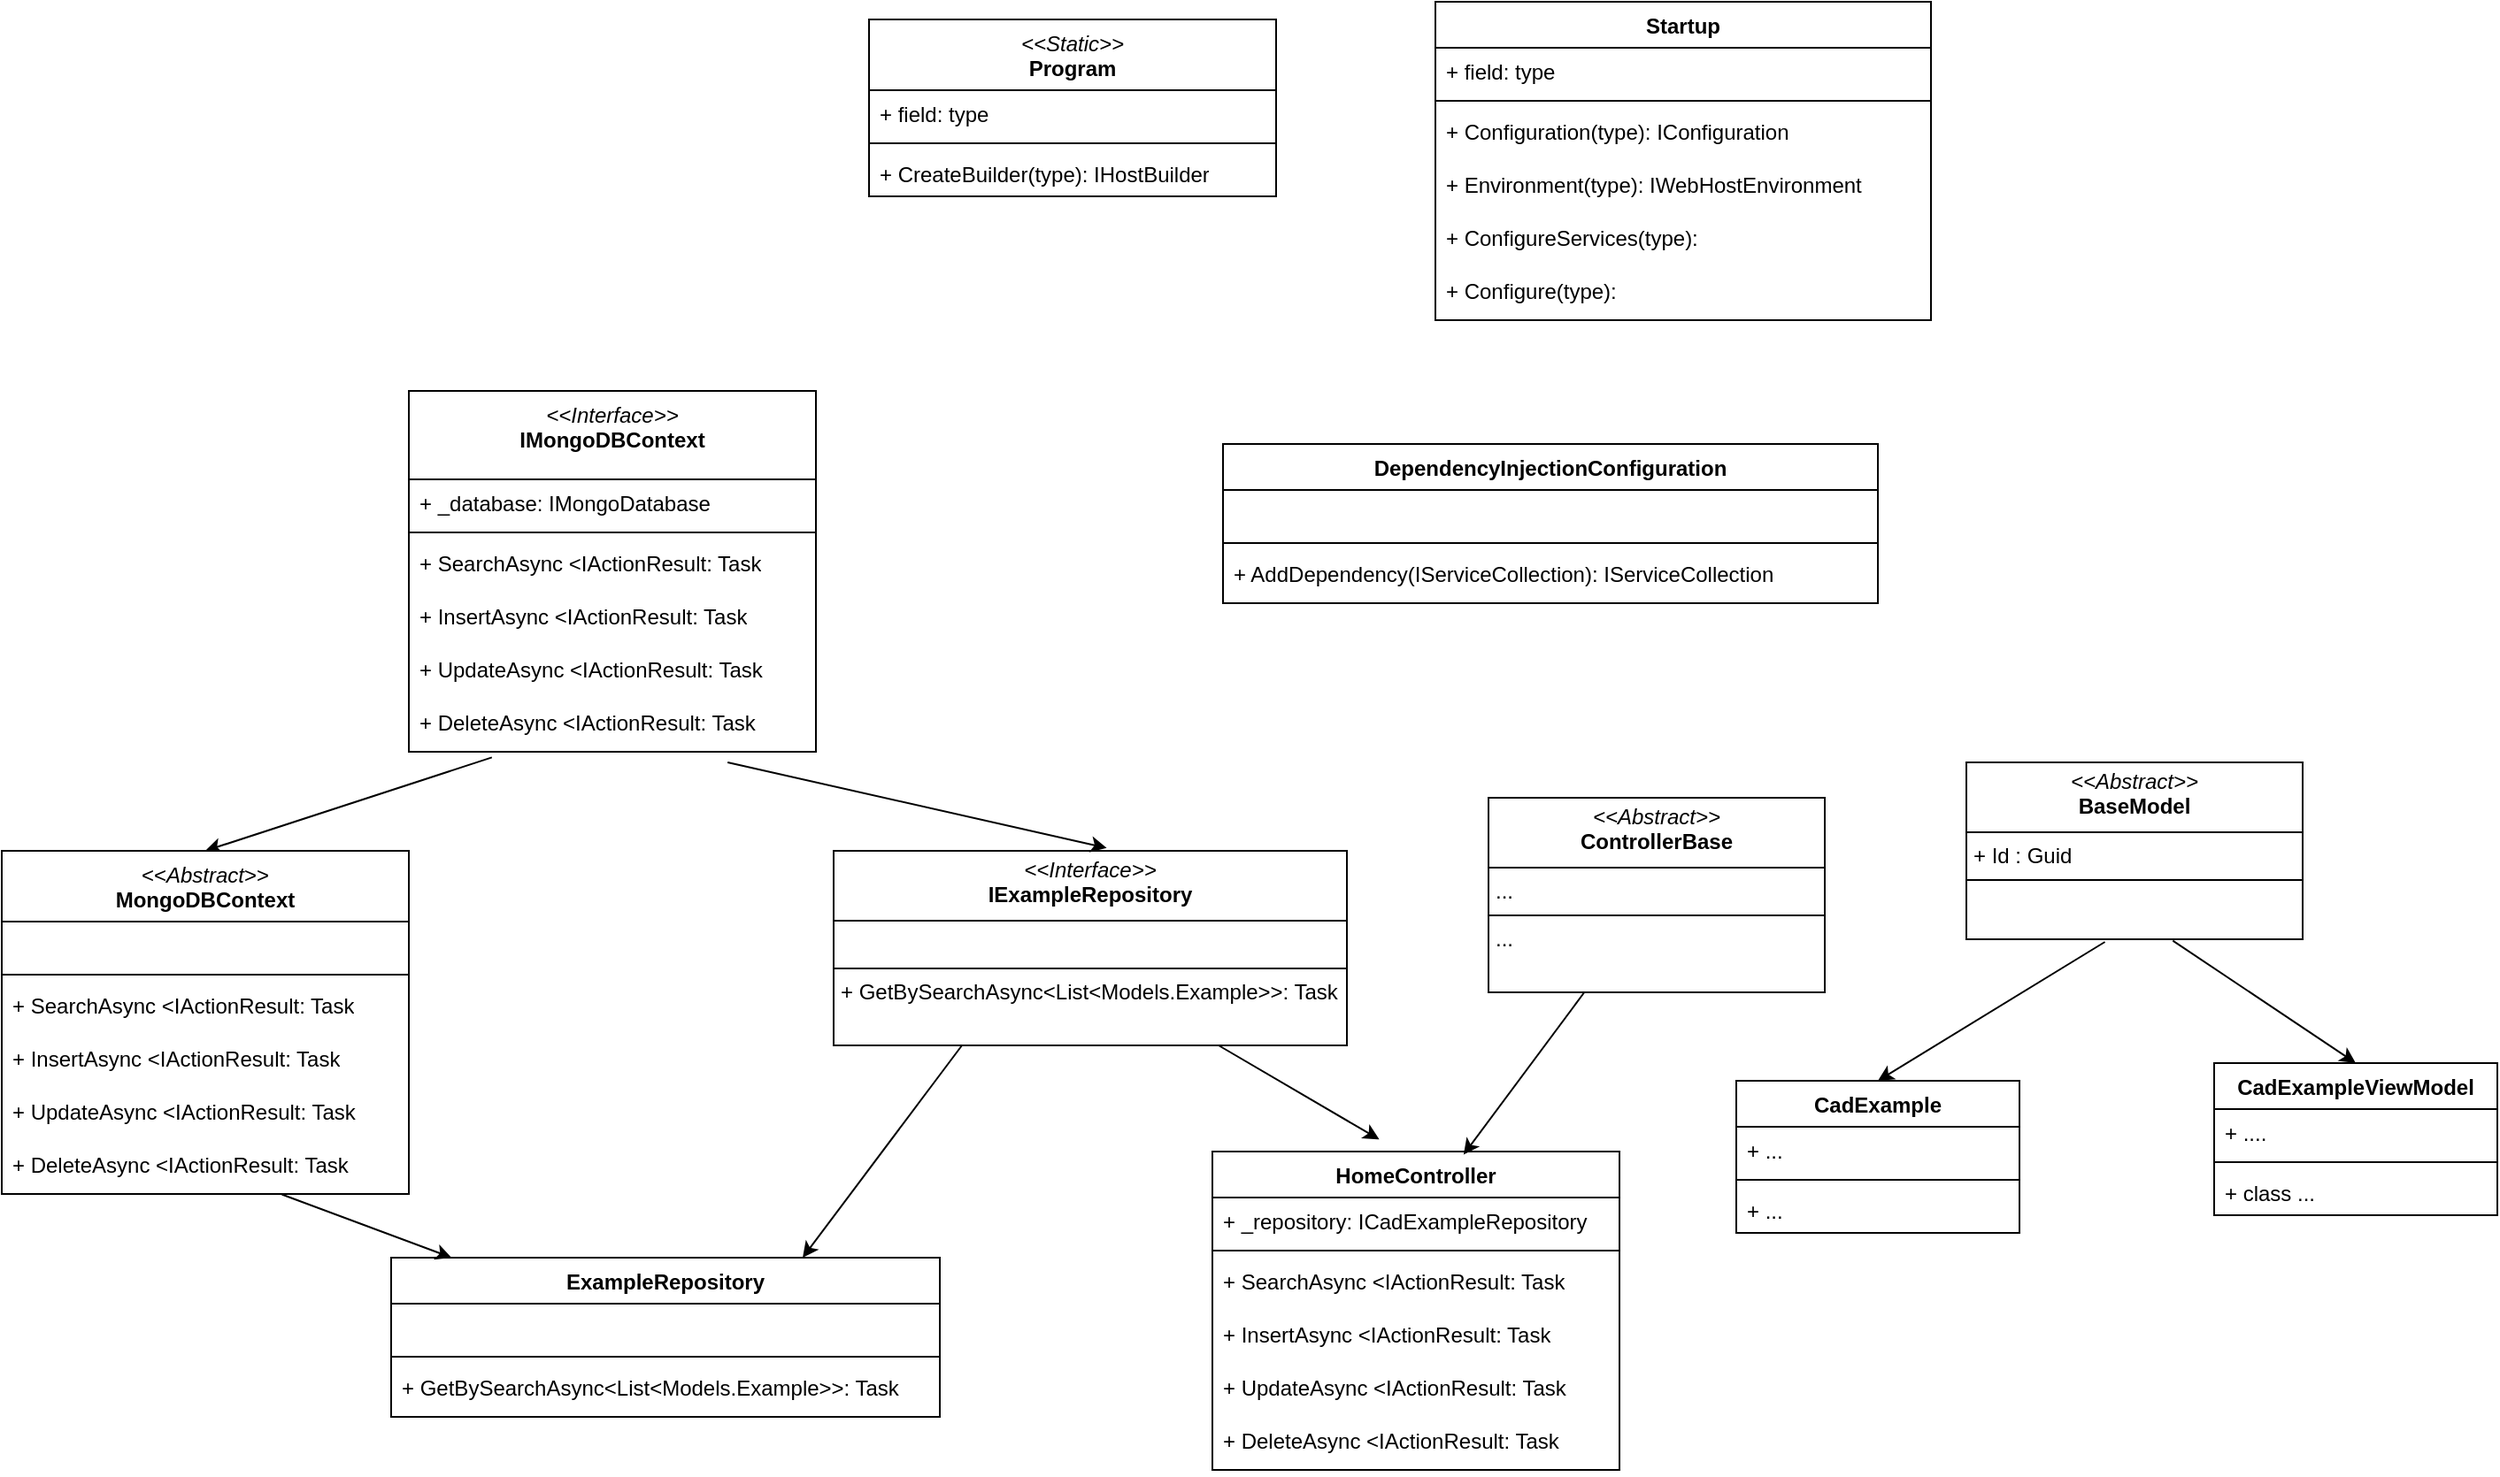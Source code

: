<mxfile version="24.2.5" type="device">
  <diagram name="Página-1" id="y2cU4MqPE3Seo-SNJSKG">
    <mxGraphModel dx="2307" dy="2103" grid="1" gridSize="10" guides="1" tooltips="1" connect="1" arrows="1" fold="1" page="1" pageScale="1" pageWidth="827" pageHeight="1169" math="0" shadow="0">
      <root>
        <mxCell id="0" />
        <mxCell id="1" parent="0" />
        <mxCell id="RNBheS_vnpGrsHCAXqwP-1" value="&lt;p style=&quot;margin:0px;margin-top:4px;text-align:center;&quot;&gt;&lt;i&gt;&amp;lt;&amp;lt;Interface&amp;gt;&amp;gt;&lt;/i&gt;&lt;br&gt;&lt;b&gt;IExampleRepository&lt;/b&gt;&lt;/p&gt;&lt;hr size=&quot;1&quot; style=&quot;border-style:solid;&quot;&gt;&lt;p style=&quot;margin:0px;margin-left:4px;&quot;&gt;&lt;br&gt;&lt;/p&gt;&lt;hr size=&quot;1&quot; style=&quot;border-style:solid;&quot;&gt;&lt;p style=&quot;margin:0px;margin-left:4px;&quot;&gt;+ GetBySearchAsync&amp;lt;List&amp;lt;Models.Example&amp;gt;&amp;gt;: Task&lt;br&gt;&lt;/p&gt;" style="verticalAlign=top;align=left;overflow=fill;html=1;whiteSpace=wrap;" parent="1" vertex="1">
          <mxGeometry x="200" y="90" width="290" height="110" as="geometry" />
        </mxCell>
        <mxCell id="RNBheS_vnpGrsHCAXqwP-3" value="HomeController" style="swimlane;fontStyle=1;align=center;verticalAlign=top;childLayout=stackLayout;horizontal=1;startSize=26;horizontalStack=0;resizeParent=1;resizeParentMax=0;resizeLast=0;collapsible=1;marginBottom=0;whiteSpace=wrap;html=1;" parent="1" vertex="1">
          <mxGeometry x="414" y="260" width="230" height="180" as="geometry" />
        </mxCell>
        <mxCell id="RNBheS_vnpGrsHCAXqwP-4" value="+ _repository: ICadExampleRepository" style="text;strokeColor=none;fillColor=none;align=left;verticalAlign=top;spacingLeft=4;spacingRight=4;overflow=hidden;rotatable=0;points=[[0,0.5],[1,0.5]];portConstraint=eastwest;whiteSpace=wrap;html=1;" parent="RNBheS_vnpGrsHCAXqwP-3" vertex="1">
          <mxGeometry y="26" width="230" height="26" as="geometry" />
        </mxCell>
        <mxCell id="RNBheS_vnpGrsHCAXqwP-5" value="" style="line;strokeWidth=1;fillColor=none;align=left;verticalAlign=middle;spacingTop=-1;spacingLeft=3;spacingRight=3;rotatable=0;labelPosition=right;points=[];portConstraint=eastwest;strokeColor=inherit;" parent="RNBheS_vnpGrsHCAXqwP-3" vertex="1">
          <mxGeometry y="52" width="230" height="8" as="geometry" />
        </mxCell>
        <mxCell id="RNBheS_vnpGrsHCAXqwP-6" value="+ SearchAsync &amp;lt;IActionResult: Task" style="text;strokeColor=none;fillColor=none;align=left;verticalAlign=top;spacingLeft=4;spacingRight=4;overflow=hidden;rotatable=0;points=[[0,0.5],[1,0.5]];portConstraint=eastwest;whiteSpace=wrap;html=1;" parent="RNBheS_vnpGrsHCAXqwP-3" vertex="1">
          <mxGeometry y="60" width="230" height="30" as="geometry" />
        </mxCell>
        <mxCell id="RNBheS_vnpGrsHCAXqwP-18" value="+ InsertAsync &amp;lt;IActionResult: Task" style="text;strokeColor=none;fillColor=none;align=left;verticalAlign=top;spacingLeft=4;spacingRight=4;overflow=hidden;rotatable=0;points=[[0,0.5],[1,0.5]];portConstraint=eastwest;whiteSpace=wrap;html=1;" parent="RNBheS_vnpGrsHCAXqwP-3" vertex="1">
          <mxGeometry y="90" width="230" height="30" as="geometry" />
        </mxCell>
        <mxCell id="RNBheS_vnpGrsHCAXqwP-19" value="+ UpdateAsync &amp;lt;IActionResult: Task" style="text;strokeColor=none;fillColor=none;align=left;verticalAlign=top;spacingLeft=4;spacingRight=4;overflow=hidden;rotatable=0;points=[[0,0.5],[1,0.5]];portConstraint=eastwest;whiteSpace=wrap;html=1;" parent="RNBheS_vnpGrsHCAXqwP-3" vertex="1">
          <mxGeometry y="120" width="230" height="30" as="geometry" />
        </mxCell>
        <mxCell id="RNBheS_vnpGrsHCAXqwP-20" value="+ DeleteAsync &amp;lt;IActionResult: Task" style="text;strokeColor=none;fillColor=none;align=left;verticalAlign=top;spacingLeft=4;spacingRight=4;overflow=hidden;rotatable=0;points=[[0,0.5],[1,0.5]];portConstraint=eastwest;whiteSpace=wrap;html=1;" parent="RNBheS_vnpGrsHCAXqwP-3" vertex="1">
          <mxGeometry y="150" width="230" height="30" as="geometry" />
        </mxCell>
        <mxCell id="RNBheS_vnpGrsHCAXqwP-11" style="edgeStyle=none;rounded=0;orthogonalLoop=1;jettySize=auto;html=1;exitX=0.75;exitY=1;exitDx=0;exitDy=0;entryX=0.41;entryY=-0.038;entryDx=0;entryDy=0;entryPerimeter=0;" parent="1" source="RNBheS_vnpGrsHCAXqwP-1" target="RNBheS_vnpGrsHCAXqwP-3" edge="1">
          <mxGeometry relative="1" as="geometry" />
        </mxCell>
        <mxCell id="RNBheS_vnpGrsHCAXqwP-12" value="ExampleRepository" style="swimlane;fontStyle=1;align=center;verticalAlign=top;childLayout=stackLayout;horizontal=1;startSize=26;horizontalStack=0;resizeParent=1;resizeParentMax=0;resizeLast=0;collapsible=1;marginBottom=0;whiteSpace=wrap;html=1;" parent="1" vertex="1">
          <mxGeometry x="-50" y="320" width="310" height="90" as="geometry" />
        </mxCell>
        <mxCell id="RNBheS_vnpGrsHCAXqwP-13" value="&amp;nbsp;" style="text;strokeColor=none;fillColor=none;align=left;verticalAlign=top;spacingLeft=4;spacingRight=4;overflow=hidden;rotatable=0;points=[[0,0.5],[1,0.5]];portConstraint=eastwest;whiteSpace=wrap;html=1;" parent="RNBheS_vnpGrsHCAXqwP-12" vertex="1">
          <mxGeometry y="26" width="310" height="26" as="geometry" />
        </mxCell>
        <mxCell id="RNBheS_vnpGrsHCAXqwP-14" value="" style="line;strokeWidth=1;fillColor=none;align=left;verticalAlign=middle;spacingTop=-1;spacingLeft=3;spacingRight=3;rotatable=0;labelPosition=right;points=[];portConstraint=eastwest;strokeColor=inherit;" parent="RNBheS_vnpGrsHCAXqwP-12" vertex="1">
          <mxGeometry y="52" width="310" height="8" as="geometry" />
        </mxCell>
        <mxCell id="RNBheS_vnpGrsHCAXqwP-15" value="+ GetBySearchAsync&amp;lt;List&amp;lt;Models.Example&amp;gt;&amp;gt;: Task" style="text;strokeColor=none;fillColor=none;align=left;verticalAlign=top;spacingLeft=4;spacingRight=4;overflow=hidden;rotatable=0;points=[[0,0.5],[1,0.5]];portConstraint=eastwest;whiteSpace=wrap;html=1;" parent="RNBheS_vnpGrsHCAXqwP-12" vertex="1">
          <mxGeometry y="60" width="310" height="30" as="geometry" />
        </mxCell>
        <mxCell id="RNBheS_vnpGrsHCAXqwP-17" style="edgeStyle=none;rounded=0;orthogonalLoop=1;jettySize=auto;html=1;exitX=0.25;exitY=1;exitDx=0;exitDy=0;entryX=0.75;entryY=0;entryDx=0;entryDy=0;" parent="1" source="RNBheS_vnpGrsHCAXqwP-1" target="RNBheS_vnpGrsHCAXqwP-12" edge="1">
          <mxGeometry relative="1" as="geometry" />
        </mxCell>
        <mxCell id="RNBheS_vnpGrsHCAXqwP-48" style="edgeStyle=none;rounded=0;orthogonalLoop=1;jettySize=auto;html=1;entryX=0.5;entryY=0;entryDx=0;entryDy=0;exitX=0.204;exitY=1.107;exitDx=0;exitDy=0;exitPerimeter=0;" parent="1" source="RNBheS_vnpGrsHCAXqwP-39" target="RNBheS_vnpGrsHCAXqwP-41" edge="1">
          <mxGeometry relative="1" as="geometry" />
        </mxCell>
        <mxCell id="RNBheS_vnpGrsHCAXqwP-33" value="&lt;div&gt;&lt;i style=&quot;font-weight: normal;&quot;&gt;&amp;lt;&amp;lt;Interface&amp;gt;&amp;gt;&lt;/i&gt;&lt;/div&gt;IMongoDBContext" style="swimlane;fontStyle=1;align=center;verticalAlign=top;childLayout=stackLayout;horizontal=1;startSize=50;horizontalStack=0;resizeParent=1;resizeParentMax=0;resizeLast=0;collapsible=1;marginBottom=0;whiteSpace=wrap;html=1;" parent="1" vertex="1">
          <mxGeometry x="-40" y="-170" width="230" height="204" as="geometry" />
        </mxCell>
        <mxCell id="RNBheS_vnpGrsHCAXqwP-34" value="+ _database: IMongoDatabase" style="text;strokeColor=none;fillColor=none;align=left;verticalAlign=top;spacingLeft=4;spacingRight=4;overflow=hidden;rotatable=0;points=[[0,0.5],[1,0.5]];portConstraint=eastwest;whiteSpace=wrap;html=1;" parent="RNBheS_vnpGrsHCAXqwP-33" vertex="1">
          <mxGeometry y="50" width="230" height="26" as="geometry" />
        </mxCell>
        <mxCell id="RNBheS_vnpGrsHCAXqwP-35" value="" style="line;strokeWidth=1;fillColor=none;align=left;verticalAlign=middle;spacingTop=-1;spacingLeft=3;spacingRight=3;rotatable=0;labelPosition=right;points=[];portConstraint=eastwest;strokeColor=inherit;" parent="RNBheS_vnpGrsHCAXqwP-33" vertex="1">
          <mxGeometry y="76" width="230" height="8" as="geometry" />
        </mxCell>
        <mxCell id="RNBheS_vnpGrsHCAXqwP-36" value="+ SearchAsync &amp;lt;IActionResult: Task" style="text;strokeColor=none;fillColor=none;align=left;verticalAlign=top;spacingLeft=4;spacingRight=4;overflow=hidden;rotatable=0;points=[[0,0.5],[1,0.5]];portConstraint=eastwest;whiteSpace=wrap;html=1;" parent="RNBheS_vnpGrsHCAXqwP-33" vertex="1">
          <mxGeometry y="84" width="230" height="30" as="geometry" />
        </mxCell>
        <mxCell id="RNBheS_vnpGrsHCAXqwP-37" value="+ InsertAsync &amp;lt;IActionResult: Task" style="text;strokeColor=none;fillColor=none;align=left;verticalAlign=top;spacingLeft=4;spacingRight=4;overflow=hidden;rotatable=0;points=[[0,0.5],[1,0.5]];portConstraint=eastwest;whiteSpace=wrap;html=1;" parent="RNBheS_vnpGrsHCAXqwP-33" vertex="1">
          <mxGeometry y="114" width="230" height="30" as="geometry" />
        </mxCell>
        <mxCell id="RNBheS_vnpGrsHCAXqwP-38" value="+ UpdateAsync &amp;lt;IActionResult: Task" style="text;strokeColor=none;fillColor=none;align=left;verticalAlign=top;spacingLeft=4;spacingRight=4;overflow=hidden;rotatable=0;points=[[0,0.5],[1,0.5]];portConstraint=eastwest;whiteSpace=wrap;html=1;" parent="RNBheS_vnpGrsHCAXqwP-33" vertex="1">
          <mxGeometry y="144" width="230" height="30" as="geometry" />
        </mxCell>
        <mxCell id="RNBheS_vnpGrsHCAXqwP-39" value="+ DeleteAsync &amp;lt;IActionResult: Task" style="text;strokeColor=none;fillColor=none;align=left;verticalAlign=top;spacingLeft=4;spacingRight=4;overflow=hidden;rotatable=0;points=[[0,0.5],[1,0.5]];portConstraint=eastwest;whiteSpace=wrap;html=1;" parent="RNBheS_vnpGrsHCAXqwP-33" vertex="1">
          <mxGeometry y="174" width="230" height="30" as="geometry" />
        </mxCell>
        <mxCell id="RNBheS_vnpGrsHCAXqwP-70" style="edgeStyle=none;rounded=0;orthogonalLoop=1;jettySize=auto;html=1;exitX=0.688;exitY=1.009;exitDx=0;exitDy=0;exitPerimeter=0;" parent="1" source="RNBheS_vnpGrsHCAXqwP-47" target="RNBheS_vnpGrsHCAXqwP-12" edge="1">
          <mxGeometry relative="1" as="geometry" />
        </mxCell>
        <mxCell id="RNBheS_vnpGrsHCAXqwP-41" value="&lt;div&gt;&lt;span style=&quot;font-weight: normal;&quot;&gt;&amp;lt;&amp;lt;&lt;i&gt;Abstract&lt;/i&gt;&amp;gt;&amp;gt;&lt;/span&gt;&lt;/div&gt;MongoDBContext" style="swimlane;fontStyle=1;align=center;verticalAlign=top;childLayout=stackLayout;horizontal=1;startSize=40;horizontalStack=0;resizeParent=1;resizeParentMax=0;resizeLast=0;collapsible=1;marginBottom=0;whiteSpace=wrap;html=1;" parent="1" vertex="1">
          <mxGeometry x="-270" y="90" width="230" height="194" as="geometry" />
        </mxCell>
        <mxCell id="RNBheS_vnpGrsHCAXqwP-42" value="&amp;nbsp;" style="text;strokeColor=none;fillColor=none;align=left;verticalAlign=top;spacingLeft=4;spacingRight=4;overflow=hidden;rotatable=0;points=[[0,0.5],[1,0.5]];portConstraint=eastwest;whiteSpace=wrap;html=1;" parent="RNBheS_vnpGrsHCAXqwP-41" vertex="1">
          <mxGeometry y="40" width="230" height="26" as="geometry" />
        </mxCell>
        <mxCell id="RNBheS_vnpGrsHCAXqwP-43" value="" style="line;strokeWidth=1;fillColor=none;align=left;verticalAlign=middle;spacingTop=-1;spacingLeft=3;spacingRight=3;rotatable=0;labelPosition=right;points=[];portConstraint=eastwest;strokeColor=inherit;" parent="RNBheS_vnpGrsHCAXqwP-41" vertex="1">
          <mxGeometry y="66" width="230" height="8" as="geometry" />
        </mxCell>
        <mxCell id="RNBheS_vnpGrsHCAXqwP-44" value="+ SearchAsync &amp;lt;IActionResult: Task" style="text;strokeColor=none;fillColor=none;align=left;verticalAlign=top;spacingLeft=4;spacingRight=4;overflow=hidden;rotatable=0;points=[[0,0.5],[1,0.5]];portConstraint=eastwest;whiteSpace=wrap;html=1;" parent="RNBheS_vnpGrsHCAXqwP-41" vertex="1">
          <mxGeometry y="74" width="230" height="30" as="geometry" />
        </mxCell>
        <mxCell id="RNBheS_vnpGrsHCAXqwP-45" value="+ InsertAsync &amp;lt;IActionResult: Task" style="text;strokeColor=none;fillColor=none;align=left;verticalAlign=top;spacingLeft=4;spacingRight=4;overflow=hidden;rotatable=0;points=[[0,0.5],[1,0.5]];portConstraint=eastwest;whiteSpace=wrap;html=1;" parent="RNBheS_vnpGrsHCAXqwP-41" vertex="1">
          <mxGeometry y="104" width="230" height="30" as="geometry" />
        </mxCell>
        <mxCell id="RNBheS_vnpGrsHCAXqwP-46" value="+ UpdateAsync &amp;lt;IActionResult: Task" style="text;strokeColor=none;fillColor=none;align=left;verticalAlign=top;spacingLeft=4;spacingRight=4;overflow=hidden;rotatable=0;points=[[0,0.5],[1,0.5]];portConstraint=eastwest;whiteSpace=wrap;html=1;" parent="RNBheS_vnpGrsHCAXqwP-41" vertex="1">
          <mxGeometry y="134" width="230" height="30" as="geometry" />
        </mxCell>
        <mxCell id="RNBheS_vnpGrsHCAXqwP-47" value="+ DeleteAsync &amp;lt;IActionResult: Task" style="text;strokeColor=none;fillColor=none;align=left;verticalAlign=top;spacingLeft=4;spacingRight=4;overflow=hidden;rotatable=0;points=[[0,0.5],[1,0.5]];portConstraint=eastwest;whiteSpace=wrap;html=1;" parent="RNBheS_vnpGrsHCAXqwP-41" vertex="1">
          <mxGeometry y="164" width="230" height="30" as="geometry" />
        </mxCell>
        <mxCell id="RNBheS_vnpGrsHCAXqwP-49" style="edgeStyle=none;rounded=0;orthogonalLoop=1;jettySize=auto;html=1;entryX=0.532;entryY=-0.015;entryDx=0;entryDy=0;entryPerimeter=0;exitX=0.783;exitY=1.2;exitDx=0;exitDy=0;exitPerimeter=0;" parent="1" source="RNBheS_vnpGrsHCAXqwP-39" target="RNBheS_vnpGrsHCAXqwP-1" edge="1">
          <mxGeometry relative="1" as="geometry" />
        </mxCell>
        <mxCell id="RNBheS_vnpGrsHCAXqwP-51" value="CadExample" style="swimlane;fontStyle=1;align=center;verticalAlign=top;childLayout=stackLayout;horizontal=1;startSize=26;horizontalStack=0;resizeParent=1;resizeParentMax=0;resizeLast=0;collapsible=1;marginBottom=0;whiteSpace=wrap;html=1;" parent="1" vertex="1">
          <mxGeometry x="710" y="220" width="160" height="86" as="geometry" />
        </mxCell>
        <mxCell id="RNBheS_vnpGrsHCAXqwP-52" value="+ ..." style="text;strokeColor=none;fillColor=none;align=left;verticalAlign=top;spacingLeft=4;spacingRight=4;overflow=hidden;rotatable=0;points=[[0,0.5],[1,0.5]];portConstraint=eastwest;whiteSpace=wrap;html=1;" parent="RNBheS_vnpGrsHCAXqwP-51" vertex="1">
          <mxGeometry y="26" width="160" height="26" as="geometry" />
        </mxCell>
        <mxCell id="RNBheS_vnpGrsHCAXqwP-53" value="" style="line;strokeWidth=1;fillColor=none;align=left;verticalAlign=middle;spacingTop=-1;spacingLeft=3;spacingRight=3;rotatable=0;labelPosition=right;points=[];portConstraint=eastwest;strokeColor=inherit;" parent="RNBheS_vnpGrsHCAXqwP-51" vertex="1">
          <mxGeometry y="52" width="160" height="8" as="geometry" />
        </mxCell>
        <mxCell id="RNBheS_vnpGrsHCAXqwP-54" value="+ ..." style="text;strokeColor=none;fillColor=none;align=left;verticalAlign=top;spacingLeft=4;spacingRight=4;overflow=hidden;rotatable=0;points=[[0,0.5],[1,0.5]];portConstraint=eastwest;whiteSpace=wrap;html=1;" parent="RNBheS_vnpGrsHCAXqwP-51" vertex="1">
          <mxGeometry y="60" width="160" height="26" as="geometry" />
        </mxCell>
        <mxCell id="RNBheS_vnpGrsHCAXqwP-59" style="edgeStyle=none;rounded=0;orthogonalLoop=1;jettySize=auto;html=1;entryX=0.5;entryY=0;entryDx=0;entryDy=0;exitX=0.412;exitY=1.015;exitDx=0;exitDy=0;exitPerimeter=0;" parent="1" source="RNBheS_vnpGrsHCAXqwP-69" target="RNBheS_vnpGrsHCAXqwP-51" edge="1">
          <mxGeometry relative="1" as="geometry">
            <mxPoint x="879.8" y="153" as="sourcePoint" />
          </mxGeometry>
        </mxCell>
        <mxCell id="RNBheS_vnpGrsHCAXqwP-64" style="edgeStyle=none;rounded=0;orthogonalLoop=1;jettySize=auto;html=1;entryX=0.5;entryY=0;entryDx=0;entryDy=0;exitX=0.614;exitY=1.008;exitDx=0;exitDy=0;exitPerimeter=0;" parent="1" source="RNBheS_vnpGrsHCAXqwP-69" target="RNBheS_vnpGrsHCAXqwP-60" edge="1">
          <mxGeometry relative="1" as="geometry">
            <mxPoint x="991.6" y="153" as="sourcePoint" />
          </mxGeometry>
        </mxCell>
        <mxCell id="RNBheS_vnpGrsHCAXqwP-60" value="CadExampleViewModel" style="swimlane;fontStyle=1;align=center;verticalAlign=top;childLayout=stackLayout;horizontal=1;startSize=26;horizontalStack=0;resizeParent=1;resizeParentMax=0;resizeLast=0;collapsible=1;marginBottom=0;whiteSpace=wrap;html=1;" parent="1" vertex="1">
          <mxGeometry x="980" y="210" width="160" height="86" as="geometry" />
        </mxCell>
        <mxCell id="RNBheS_vnpGrsHCAXqwP-61" value="+ ...." style="text;strokeColor=none;fillColor=none;align=left;verticalAlign=top;spacingLeft=4;spacingRight=4;overflow=hidden;rotatable=0;points=[[0,0.5],[1,0.5]];portConstraint=eastwest;whiteSpace=wrap;html=1;" parent="RNBheS_vnpGrsHCAXqwP-60" vertex="1">
          <mxGeometry y="26" width="160" height="26" as="geometry" />
        </mxCell>
        <mxCell id="RNBheS_vnpGrsHCAXqwP-62" value="" style="line;strokeWidth=1;fillColor=none;align=left;verticalAlign=middle;spacingTop=-1;spacingLeft=3;spacingRight=3;rotatable=0;labelPosition=right;points=[];portConstraint=eastwest;strokeColor=inherit;" parent="RNBheS_vnpGrsHCAXqwP-60" vertex="1">
          <mxGeometry y="52" width="160" height="8" as="geometry" />
        </mxCell>
        <mxCell id="RNBheS_vnpGrsHCAXqwP-63" value="+ class ..." style="text;strokeColor=none;fillColor=none;align=left;verticalAlign=top;spacingLeft=4;spacingRight=4;overflow=hidden;rotatable=0;points=[[0,0.5],[1,0.5]];portConstraint=eastwest;whiteSpace=wrap;html=1;" parent="RNBheS_vnpGrsHCAXqwP-60" vertex="1">
          <mxGeometry y="60" width="160" height="26" as="geometry" />
        </mxCell>
        <mxCell id="RNBheS_vnpGrsHCAXqwP-65" value="DependencyInjectionConfiguration" style="swimlane;fontStyle=1;align=center;verticalAlign=top;childLayout=stackLayout;horizontal=1;startSize=26;horizontalStack=0;resizeParent=1;resizeParentMax=0;resizeLast=0;collapsible=1;marginBottom=0;whiteSpace=wrap;html=1;" parent="1" vertex="1">
          <mxGeometry x="420" y="-140" width="370" height="90" as="geometry" />
        </mxCell>
        <mxCell id="RNBheS_vnpGrsHCAXqwP-66" value="&amp;nbsp;" style="text;strokeColor=none;fillColor=none;align=left;verticalAlign=top;spacingLeft=4;spacingRight=4;overflow=hidden;rotatable=0;points=[[0,0.5],[1,0.5]];portConstraint=eastwest;whiteSpace=wrap;html=1;" parent="RNBheS_vnpGrsHCAXqwP-65" vertex="1">
          <mxGeometry y="26" width="370" height="26" as="geometry" />
        </mxCell>
        <mxCell id="RNBheS_vnpGrsHCAXqwP-67" value="" style="line;strokeWidth=1;fillColor=none;align=left;verticalAlign=middle;spacingTop=-1;spacingLeft=3;spacingRight=3;rotatable=0;labelPosition=right;points=[];portConstraint=eastwest;strokeColor=inherit;" parent="RNBheS_vnpGrsHCAXqwP-65" vertex="1">
          <mxGeometry y="52" width="370" height="8" as="geometry" />
        </mxCell>
        <mxCell id="RNBheS_vnpGrsHCAXqwP-68" value="+ AddDependency(IServiceCollection): IServiceCollection" style="text;strokeColor=none;fillColor=none;align=left;verticalAlign=top;spacingLeft=4;spacingRight=4;overflow=hidden;rotatable=0;points=[[0,0.5],[1,0.5]];portConstraint=eastwest;whiteSpace=wrap;html=1;" parent="RNBheS_vnpGrsHCAXqwP-65" vertex="1">
          <mxGeometry y="60" width="370" height="30" as="geometry" />
        </mxCell>
        <mxCell id="RNBheS_vnpGrsHCAXqwP-69" value="&lt;p style=&quot;margin:0px;margin-top:4px;text-align:center;&quot;&gt;&lt;i&gt;&amp;lt;&amp;lt;Abstract&amp;gt;&amp;gt;&lt;/i&gt;&lt;br&gt;&lt;b&gt;BaseModel&lt;/b&gt;&lt;/p&gt;&lt;hr size=&quot;1&quot; style=&quot;border-style:solid;&quot;&gt;&lt;p style=&quot;margin:0px;margin-left:4px;&quot;&gt;+ Id : Guid&lt;br&gt;&lt;/p&gt;&lt;hr size=&quot;1&quot; style=&quot;border-style:solid;&quot;&gt;&lt;p style=&quot;margin:0px;margin-left:4px;&quot;&gt;&lt;br&gt;&lt;/p&gt;" style="verticalAlign=top;align=left;overflow=fill;html=1;whiteSpace=wrap;" parent="1" vertex="1">
          <mxGeometry x="840" y="40" width="190" height="100" as="geometry" />
        </mxCell>
        <mxCell id="RNBheS_vnpGrsHCAXqwP-71" value="&lt;p style=&quot;margin:0px;margin-top:4px;text-align:center;&quot;&gt;&lt;i&gt;&amp;lt;&amp;lt;Abstract&amp;gt;&amp;gt;&lt;/i&gt;&lt;br&gt;&lt;b&gt;ControllerBase&lt;/b&gt;&lt;/p&gt;&lt;hr size=&quot;1&quot; style=&quot;border-style:solid;&quot;&gt;&lt;p style=&quot;margin:0px;margin-left:4px;&quot;&gt;...&lt;br&gt;&lt;/p&gt;&lt;hr size=&quot;1&quot; style=&quot;border-style:solid;&quot;&gt;&lt;p style=&quot;margin:0px;margin-left:4px;&quot;&gt;...&lt;/p&gt;" style="verticalAlign=top;align=left;overflow=fill;html=1;whiteSpace=wrap;" parent="1" vertex="1">
          <mxGeometry x="570" y="60" width="190" height="110" as="geometry" />
        </mxCell>
        <mxCell id="RNBheS_vnpGrsHCAXqwP-72" style="edgeStyle=none;rounded=0;orthogonalLoop=1;jettySize=auto;html=1;entryX=0.617;entryY=0.01;entryDx=0;entryDy=0;entryPerimeter=0;" parent="1" source="RNBheS_vnpGrsHCAXqwP-71" target="RNBheS_vnpGrsHCAXqwP-3" edge="1">
          <mxGeometry relative="1" as="geometry" />
        </mxCell>
        <mxCell id="RNBheS_vnpGrsHCAXqwP-83" value="Startup" style="swimlane;fontStyle=1;align=center;verticalAlign=top;childLayout=stackLayout;horizontal=1;startSize=26;horizontalStack=0;resizeParent=1;resizeParentMax=0;resizeLast=0;collapsible=1;marginBottom=0;whiteSpace=wrap;html=1;" parent="1" vertex="1">
          <mxGeometry x="540" y="-390" width="280" height="180" as="geometry" />
        </mxCell>
        <mxCell id="RNBheS_vnpGrsHCAXqwP-84" value="+ field: type" style="text;strokeColor=none;fillColor=none;align=left;verticalAlign=top;spacingLeft=4;spacingRight=4;overflow=hidden;rotatable=0;points=[[0,0.5],[1,0.5]];portConstraint=eastwest;whiteSpace=wrap;html=1;" parent="RNBheS_vnpGrsHCAXqwP-83" vertex="1">
          <mxGeometry y="26" width="280" height="26" as="geometry" />
        </mxCell>
        <mxCell id="RNBheS_vnpGrsHCAXqwP-85" value="" style="line;strokeWidth=1;fillColor=none;align=left;verticalAlign=middle;spacingTop=-1;spacingLeft=3;spacingRight=3;rotatable=0;labelPosition=right;points=[];portConstraint=eastwest;strokeColor=inherit;" parent="RNBheS_vnpGrsHCAXqwP-83" vertex="1">
          <mxGeometry y="52" width="280" height="8" as="geometry" />
        </mxCell>
        <mxCell id="RNBheS_vnpGrsHCAXqwP-86" value="+ Configuration(type): IConfiguration" style="text;strokeColor=none;fillColor=none;align=left;verticalAlign=top;spacingLeft=4;spacingRight=4;overflow=hidden;rotatable=0;points=[[0,0.5],[1,0.5]];portConstraint=eastwest;whiteSpace=wrap;html=1;" parent="RNBheS_vnpGrsHCAXqwP-83" vertex="1">
          <mxGeometry y="60" width="280" height="30" as="geometry" />
        </mxCell>
        <mxCell id="RNBheS_vnpGrsHCAXqwP-96" value="+ Environment(type): IWebHostEnvironment" style="text;strokeColor=none;fillColor=none;align=left;verticalAlign=top;spacingLeft=4;spacingRight=4;overflow=hidden;rotatable=0;points=[[0,0.5],[1,0.5]];portConstraint=eastwest;whiteSpace=wrap;html=1;" parent="RNBheS_vnpGrsHCAXqwP-83" vertex="1">
          <mxGeometry y="90" width="280" height="30" as="geometry" />
        </mxCell>
        <mxCell id="RNBheS_vnpGrsHCAXqwP-97" value="+ ConfigureServices(type):&amp;nbsp;" style="text;strokeColor=none;fillColor=none;align=left;verticalAlign=top;spacingLeft=4;spacingRight=4;overflow=hidden;rotatable=0;points=[[0,0.5],[1,0.5]];portConstraint=eastwest;whiteSpace=wrap;html=1;" parent="RNBheS_vnpGrsHCAXqwP-83" vertex="1">
          <mxGeometry y="120" width="280" height="30" as="geometry" />
        </mxCell>
        <mxCell id="RNBheS_vnpGrsHCAXqwP-98" value="+ Configure(type):&amp;nbsp;" style="text;strokeColor=none;fillColor=none;align=left;verticalAlign=top;spacingLeft=4;spacingRight=4;overflow=hidden;rotatable=0;points=[[0,0.5],[1,0.5]];portConstraint=eastwest;whiteSpace=wrap;html=1;" parent="RNBheS_vnpGrsHCAXqwP-83" vertex="1">
          <mxGeometry y="150" width="280" height="30" as="geometry" />
        </mxCell>
        <mxCell id="RNBheS_vnpGrsHCAXqwP-87" value="&lt;div&gt;&lt;span style=&quot;font-weight: normal;&quot;&gt;&lt;i&gt;&amp;lt;&amp;lt;Static&amp;gt;&amp;gt;&lt;/i&gt;&lt;/span&gt;&lt;/div&gt;Program" style="swimlane;fontStyle=1;align=center;verticalAlign=top;childLayout=stackLayout;horizontal=1;startSize=40;horizontalStack=0;resizeParent=1;resizeParentMax=0;resizeLast=0;collapsible=1;marginBottom=0;whiteSpace=wrap;html=1;" parent="1" vertex="1">
          <mxGeometry x="220" y="-380" width="230" height="100" as="geometry" />
        </mxCell>
        <mxCell id="RNBheS_vnpGrsHCAXqwP-88" value="+ field: type" style="text;strokeColor=none;fillColor=none;align=left;verticalAlign=top;spacingLeft=4;spacingRight=4;overflow=hidden;rotatable=0;points=[[0,0.5],[1,0.5]];portConstraint=eastwest;whiteSpace=wrap;html=1;" parent="RNBheS_vnpGrsHCAXqwP-87" vertex="1">
          <mxGeometry y="40" width="230" height="26" as="geometry" />
        </mxCell>
        <mxCell id="RNBheS_vnpGrsHCAXqwP-89" value="" style="line;strokeWidth=1;fillColor=none;align=left;verticalAlign=middle;spacingTop=-1;spacingLeft=3;spacingRight=3;rotatable=0;labelPosition=right;points=[];portConstraint=eastwest;strokeColor=inherit;" parent="RNBheS_vnpGrsHCAXqwP-87" vertex="1">
          <mxGeometry y="66" width="230" height="8" as="geometry" />
        </mxCell>
        <mxCell id="RNBheS_vnpGrsHCAXqwP-90" value="+ CreateBuilder(type): IHostBuilder" style="text;strokeColor=none;fillColor=none;align=left;verticalAlign=top;spacingLeft=4;spacingRight=4;overflow=hidden;rotatable=0;points=[[0,0.5],[1,0.5]];portConstraint=eastwest;whiteSpace=wrap;html=1;" parent="RNBheS_vnpGrsHCAXqwP-87" vertex="1">
          <mxGeometry y="74" width="230" height="26" as="geometry" />
        </mxCell>
      </root>
    </mxGraphModel>
  </diagram>
</mxfile>
